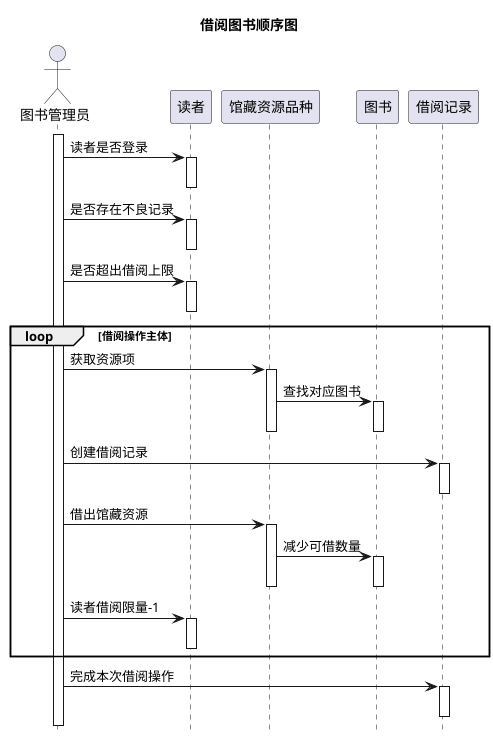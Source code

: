 @startuml
hide footbox
title 借阅图书顺序图
actor 图书管理员 as user
activate user
user->读者:读者是否登录
activate 读者
deactivate 读者
user->读者:是否存在不良记录
activate 读者
deactivate 读者
user->读者:是否超出借阅上限
activate 读者
deactivate 读者
loop 借阅操作主体
user->馆藏资源品种:获取资源项
activate 馆藏资源品种
馆藏资源品种->图书:查找对应图书
activate 图书
deactivate 图书
deactivate 馆藏资源品种
user->借阅记录:创建借阅记录
activate 借阅记录
deactivate 借阅记录
user->馆藏资源品种:借出馆藏资源
activate 馆藏资源品种
馆藏资源品种->图书:减少可借数量
activate 图书
deactivate 图书
deactivate 馆藏资源品种
user->读者:读者借阅限量-1
activate 读者
deactivate 读者
end
user->借阅记录:完成本次借阅操作
activate 借阅记录
deactivate 借阅记录
@enduml